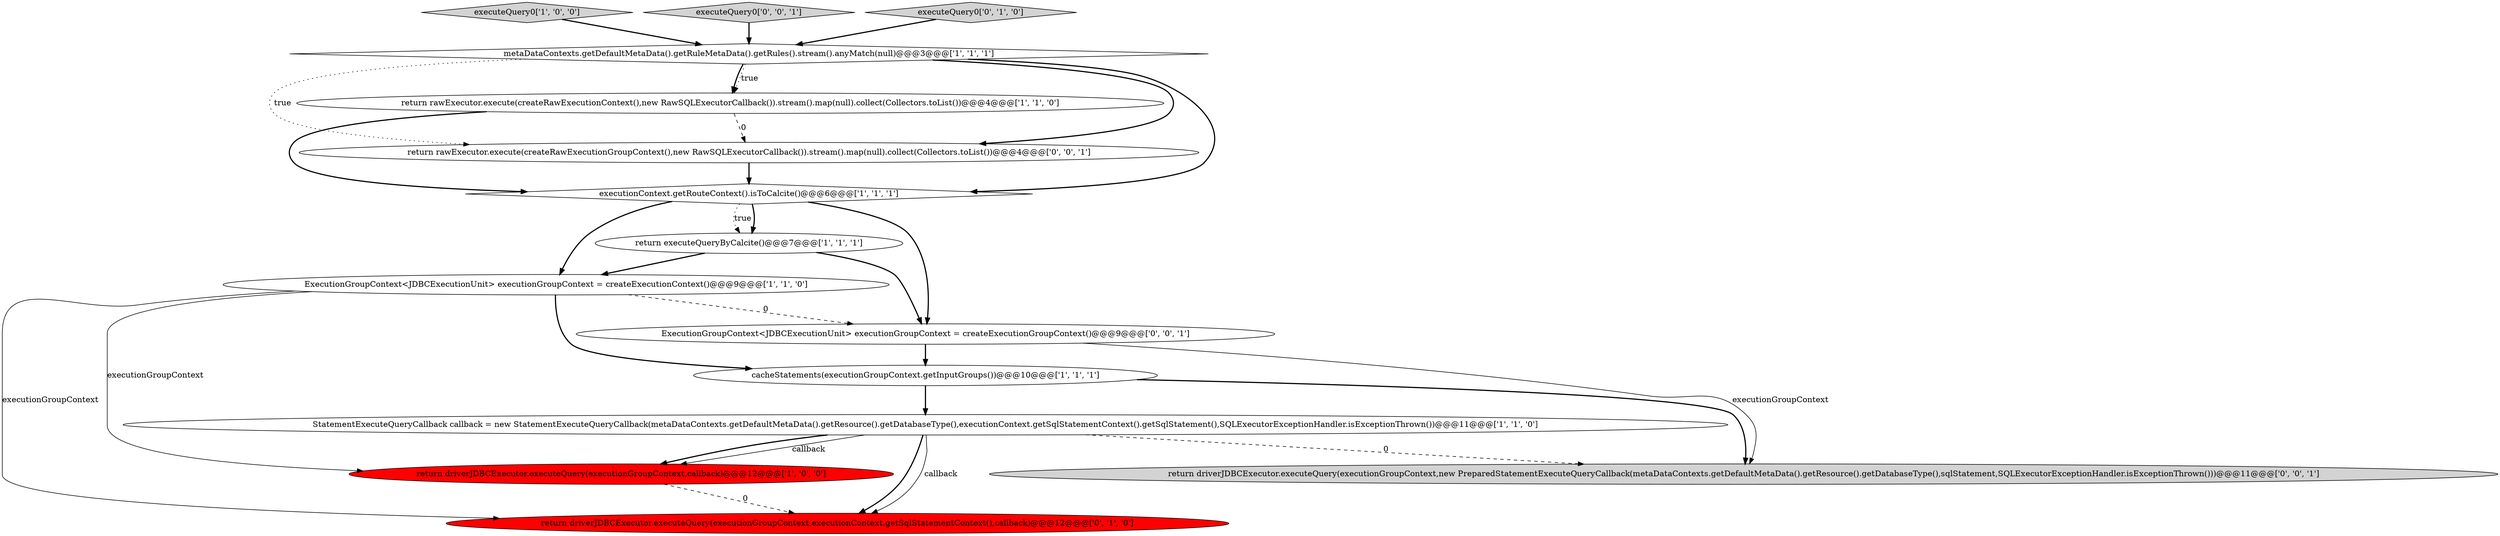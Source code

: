 digraph {
4 [style = filled, label = "return driverJDBCExecutor.executeQuery(executionGroupContext,callback)@@@12@@@['1', '0', '0']", fillcolor = red, shape = ellipse image = "AAA1AAABBB1BBB"];
3 [style = filled, label = "return executeQueryByCalcite()@@@7@@@['1', '1', '1']", fillcolor = white, shape = ellipse image = "AAA0AAABBB1BBB"];
2 [style = filled, label = "executeQuery0['1', '0', '0']", fillcolor = lightgray, shape = diamond image = "AAA0AAABBB1BBB"];
5 [style = filled, label = "ExecutionGroupContext<JDBCExecutionUnit> executionGroupContext = createExecutionContext()@@@9@@@['1', '1', '0']", fillcolor = white, shape = ellipse image = "AAA0AAABBB1BBB"];
12 [style = filled, label = "executeQuery0['0', '0', '1']", fillcolor = lightgray, shape = diamond image = "AAA0AAABBB3BBB"];
7 [style = filled, label = "metaDataContexts.getDefaultMetaData().getRuleMetaData().getRules().stream().anyMatch(null)@@@3@@@['1', '1', '1']", fillcolor = white, shape = diamond image = "AAA0AAABBB1BBB"];
10 [style = filled, label = "return driverJDBCExecutor.executeQuery(executionGroupContext,executionContext.getSqlStatementContext(),callback)@@@12@@@['0', '1', '0']", fillcolor = red, shape = ellipse image = "AAA1AAABBB2BBB"];
11 [style = filled, label = "return driverJDBCExecutor.executeQuery(executionGroupContext,new PreparedStatementExecuteQueryCallback(metaDataContexts.getDefaultMetaData().getResource().getDatabaseType(),sqlStatement,SQLExecutorExceptionHandler.isExceptionThrown()))@@@11@@@['0', '0', '1']", fillcolor = lightgray, shape = ellipse image = "AAA0AAABBB3BBB"];
14 [style = filled, label = "ExecutionGroupContext<JDBCExecutionUnit> executionGroupContext = createExecutionGroupContext()@@@9@@@['0', '0', '1']", fillcolor = white, shape = ellipse image = "AAA0AAABBB3BBB"];
6 [style = filled, label = "cacheStatements(executionGroupContext.getInputGroups())@@@10@@@['1', '1', '1']", fillcolor = white, shape = ellipse image = "AAA0AAABBB1BBB"];
13 [style = filled, label = "return rawExecutor.execute(createRawExecutionGroupContext(),new RawSQLExecutorCallback()).stream().map(null).collect(Collectors.toList())@@@4@@@['0', '0', '1']", fillcolor = white, shape = ellipse image = "AAA0AAABBB3BBB"];
1 [style = filled, label = "executionContext.getRouteContext().isToCalcite()@@@6@@@['1', '1', '1']", fillcolor = white, shape = diamond image = "AAA0AAABBB1BBB"];
9 [style = filled, label = "executeQuery0['0', '1', '0']", fillcolor = lightgray, shape = diamond image = "AAA0AAABBB2BBB"];
0 [style = filled, label = "return rawExecutor.execute(createRawExecutionContext(),new RawSQLExecutorCallback()).stream().map(null).collect(Collectors.toList())@@@4@@@['1', '1', '0']", fillcolor = white, shape = ellipse image = "AAA0AAABBB1BBB"];
8 [style = filled, label = "StatementExecuteQueryCallback callback = new StatementExecuteQueryCallback(metaDataContexts.getDefaultMetaData().getResource().getDatabaseType(),executionContext.getSqlStatementContext().getSqlStatement(),SQLExecutorExceptionHandler.isExceptionThrown())@@@11@@@['1', '1', '0']", fillcolor = white, shape = ellipse image = "AAA0AAABBB1BBB"];
1->5 [style = bold, label=""];
7->13 [style = bold, label=""];
8->10 [style = bold, label=""];
5->14 [style = dashed, label="0"];
7->1 [style = bold, label=""];
7->13 [style = dotted, label="true"];
3->14 [style = bold, label=""];
5->4 [style = solid, label="executionGroupContext"];
1->3 [style = bold, label=""];
7->0 [style = bold, label=""];
8->10 [style = solid, label="callback"];
7->0 [style = dotted, label="true"];
9->7 [style = bold, label=""];
12->7 [style = bold, label=""];
13->1 [style = bold, label=""];
1->3 [style = dotted, label="true"];
14->11 [style = solid, label="executionGroupContext"];
3->5 [style = bold, label=""];
8->4 [style = solid, label="callback"];
5->6 [style = bold, label=""];
0->1 [style = bold, label=""];
5->10 [style = solid, label="executionGroupContext"];
6->11 [style = bold, label=""];
0->13 [style = dashed, label="0"];
6->8 [style = bold, label=""];
1->14 [style = bold, label=""];
8->4 [style = bold, label=""];
2->7 [style = bold, label=""];
8->11 [style = dashed, label="0"];
4->10 [style = dashed, label="0"];
14->6 [style = bold, label=""];
}
